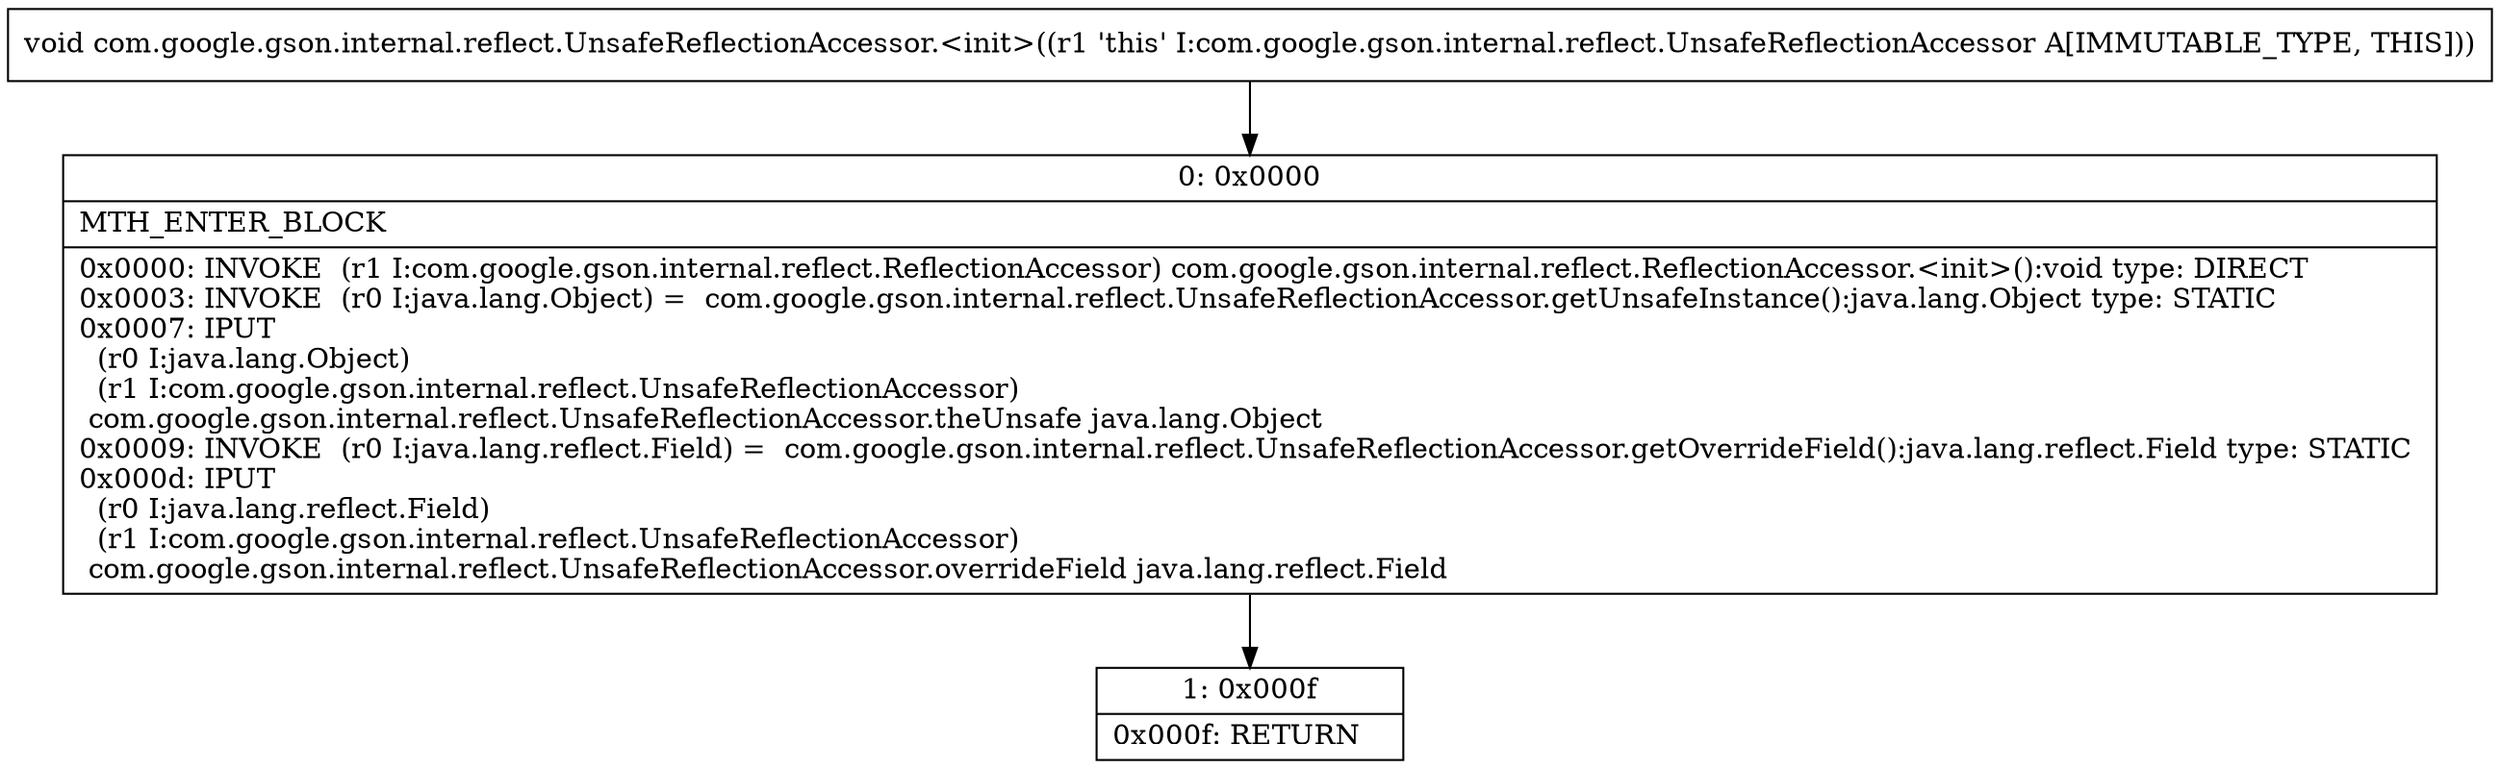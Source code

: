 digraph "CFG forcom.google.gson.internal.reflect.UnsafeReflectionAccessor.\<init\>()V" {
Node_0 [shape=record,label="{0\:\ 0x0000|MTH_ENTER_BLOCK\l|0x0000: INVOKE  (r1 I:com.google.gson.internal.reflect.ReflectionAccessor) com.google.gson.internal.reflect.ReflectionAccessor.\<init\>():void type: DIRECT \l0x0003: INVOKE  (r0 I:java.lang.Object) =  com.google.gson.internal.reflect.UnsafeReflectionAccessor.getUnsafeInstance():java.lang.Object type: STATIC \l0x0007: IPUT  \l  (r0 I:java.lang.Object)\l  (r1 I:com.google.gson.internal.reflect.UnsafeReflectionAccessor)\l com.google.gson.internal.reflect.UnsafeReflectionAccessor.theUnsafe java.lang.Object \l0x0009: INVOKE  (r0 I:java.lang.reflect.Field) =  com.google.gson.internal.reflect.UnsafeReflectionAccessor.getOverrideField():java.lang.reflect.Field type: STATIC \l0x000d: IPUT  \l  (r0 I:java.lang.reflect.Field)\l  (r1 I:com.google.gson.internal.reflect.UnsafeReflectionAccessor)\l com.google.gson.internal.reflect.UnsafeReflectionAccessor.overrideField java.lang.reflect.Field \l}"];
Node_1 [shape=record,label="{1\:\ 0x000f|0x000f: RETURN   \l}"];
MethodNode[shape=record,label="{void com.google.gson.internal.reflect.UnsafeReflectionAccessor.\<init\>((r1 'this' I:com.google.gson.internal.reflect.UnsafeReflectionAccessor A[IMMUTABLE_TYPE, THIS])) }"];
MethodNode -> Node_0;
Node_0 -> Node_1;
}

